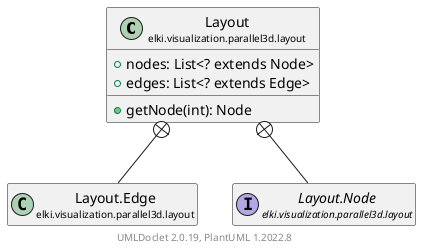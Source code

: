@startuml
    remove .*\.(Instance|Par|Parameterizer|Factory)$
    set namespaceSeparator none
    hide empty fields
    hide empty methods

    class "<size:14>Layout\n<size:10>elki.visualization.parallel3d.layout" as elki.visualization.parallel3d.layout.Layout [[Layout.html]] {
        +nodes: List<? extends Node>
        +edges: List<? extends Edge>
        +getNode(int): Node
    }
    class "<size:14>Layout.Edge\n<size:10>elki.visualization.parallel3d.layout" as elki.visualization.parallel3d.layout.Layout.Edge [[Layout.Edge.html]]
    interface "<size:14>Layout.Node\n<size:10>elki.visualization.parallel3d.layout" as elki.visualization.parallel3d.layout.Layout.Node [[Layout.Node.html]]

    elki.visualization.parallel3d.layout.Layout +-- elki.visualization.parallel3d.layout.Layout.Edge
    elki.visualization.parallel3d.layout.Layout +-- elki.visualization.parallel3d.layout.Layout.Node

    center footer UMLDoclet 2.0.19, PlantUML 1.2022.8
@enduml

